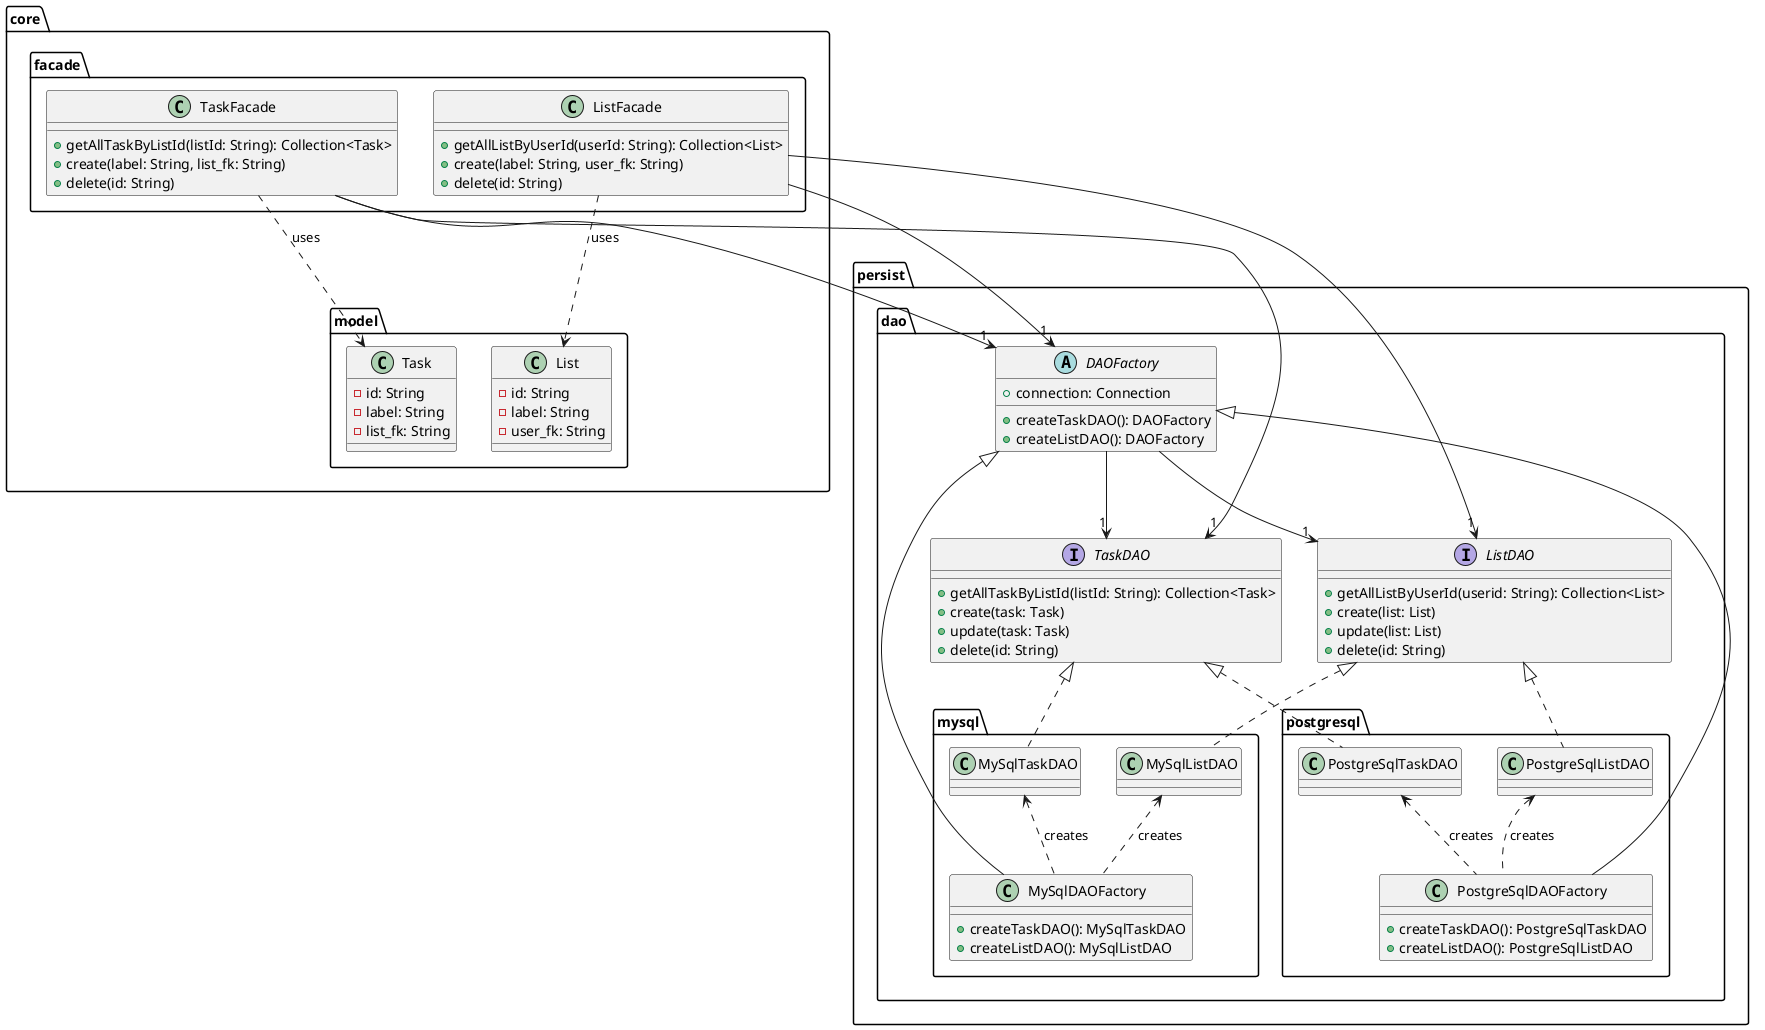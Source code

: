 @startuml

package persist{
    package dao{
        abstract class DAOFactory{
            + connection: Connection
            + createTaskDAO(): DAOFactory
            + createListDAO(): DAOFactory
        }
        interface TaskDAO{
            + getAllTaskByListId(listId: String): Collection<Task>
            + create(task: Task)
            + update(task: Task)
            + delete(id: String)
        }
        interface ListDAO{
            + getAllListByUserId(userid: String): Collection<List>
            + create(list: List)
            + update(list: List)
            + delete(id: String)
        }
        package mysql{
            class MySqlDAOFactory{
                + createTaskDAO(): MySqlTaskDAO
                + createListDAO(): MySqlListDAO
            }
            class MySqlTaskDAO{}
            class MySqlListDAO{}
        }
        package postgresql{
            class PostgreSqlDAOFactory{
                + createTaskDAO(): PostgreSqlTaskDAO
                + createListDAO(): PostgreSqlListDAO
            }
            class PostgreSqlTaskDAO{}
            class PostgreSqlListDAO{}
        }
    }
}

package core{
    package facade{
        class TaskFacade{
            + getAllTaskByListId(listId: String): Collection<Task>
            + create(label: String, list_fk: String)
            + delete(id: String)
        }
        class ListFacade{
            + getAllListByUserId(userId: String): Collection<List>
            + create(label: String, user_fk: String)
            + delete(id: String)
        }
    }
    package model{
        class Task{
            - id: String
            - label: String
            - list_fk: String
        }
        class List{
            - id: String
            - label: String
            - user_fk: String
        }
    }
}

DAOFactory <|-- MySqlDAOFactory
DAOFactory <|-- PostgreSqlDAOFactory

DAOFactory --> "1" TaskDAO
DAOFactory --> "1" ListDAO

TaskDAO <|.. MySqlTaskDAO
ListDAO <|.. MySqlListDAO

MySqlTaskDAO <.. MySqlDAOFactory: creates
MySqlListDAO <.. MySqlDAOFactory: creates

PostgreSqlTaskDAO <.. PostgreSqlDAOFactory: creates
PostgreSqlListDAO <.. PostgreSqlDAOFactory: creates

TaskDAO <|.. PostgreSqlTaskDAO
ListDAO <|.. PostgreSqlListDAO

TaskFacade ..> Task: uses
ListFacade ..> List: uses

TaskFacade --> "1" DAOFactory
ListFacade --> "1" DAOFactory

TaskFacade --> "1" TaskDAO
ListFacade --> "1" ListDAO

@enduml